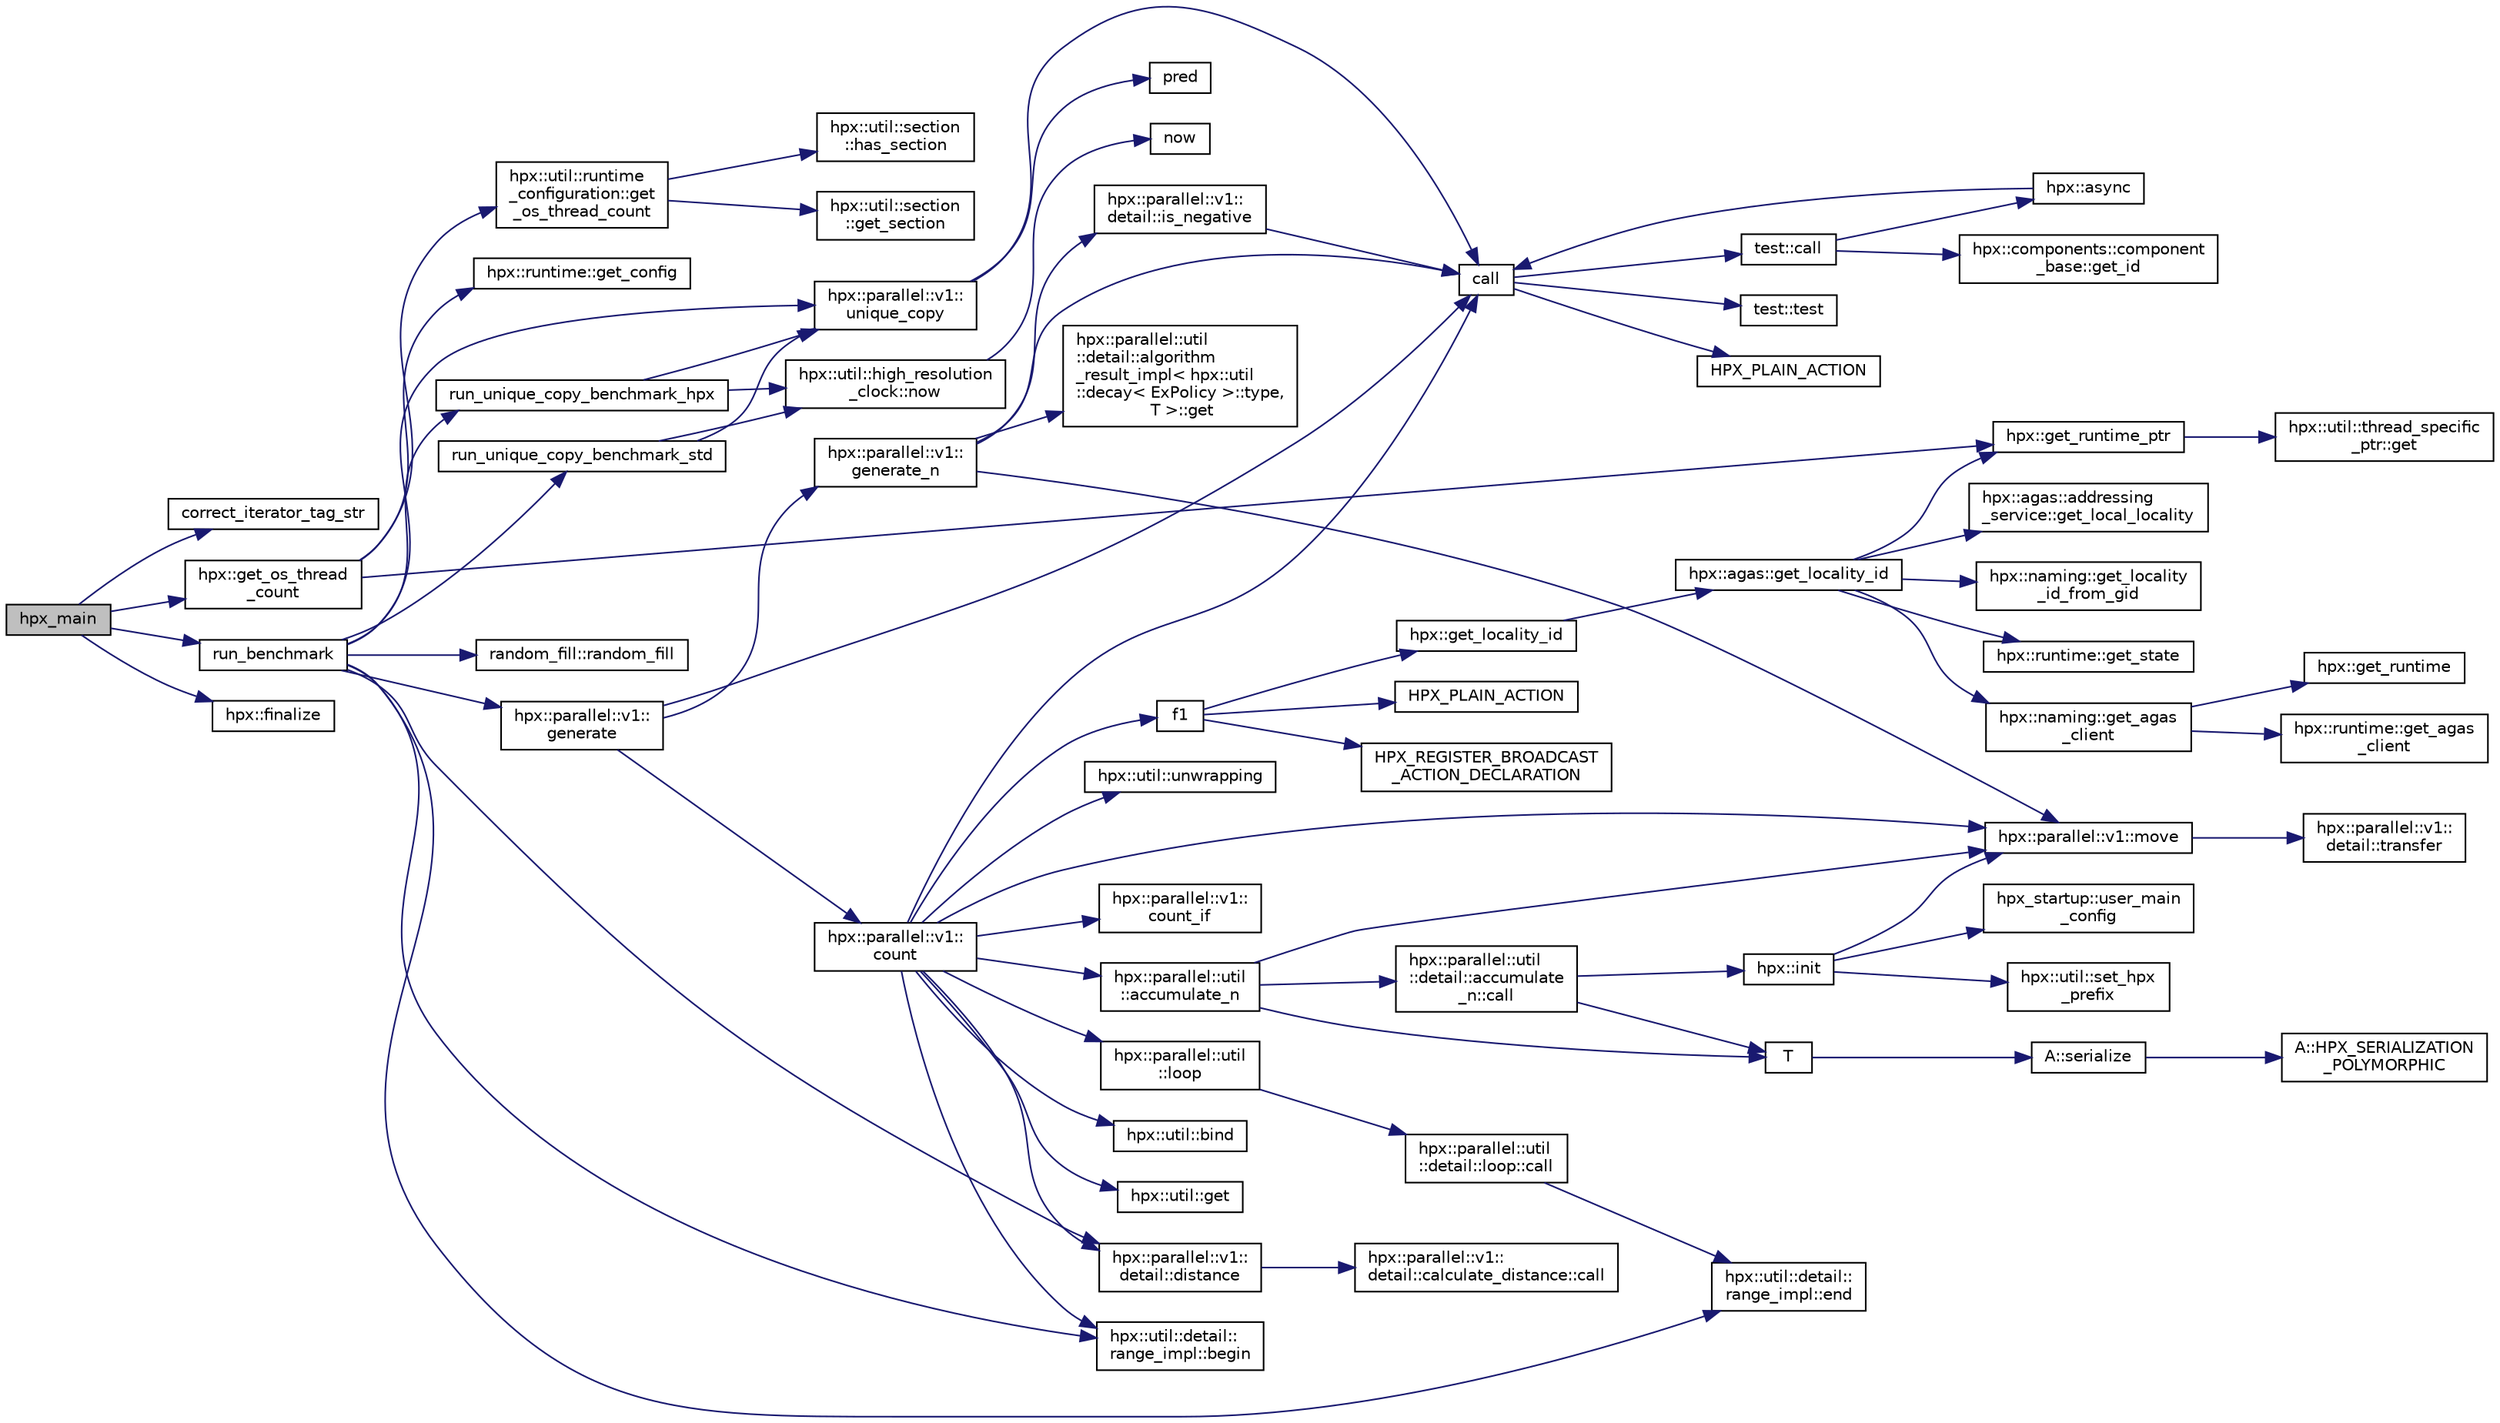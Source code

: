digraph "hpx_main"
{
  edge [fontname="Helvetica",fontsize="10",labelfontname="Helvetica",labelfontsize="10"];
  node [fontname="Helvetica",fontsize="10",shape=record];
  rankdir="LR";
  Node3 [label="hpx_main",height=0.2,width=0.4,color="black", fillcolor="grey75", style="filled", fontcolor="black"];
  Node3 -> Node4 [color="midnightblue",fontsize="10",style="solid",fontname="Helvetica"];
  Node4 [label="correct_iterator_tag_str",height=0.2,width=0.4,color="black", fillcolor="white", style="filled",URL="$d9/d53/benchmark__unique__copy_8cpp.html#adbde1be4f927510c7e0dd742aab8c7d1"];
  Node3 -> Node5 [color="midnightblue",fontsize="10",style="solid",fontname="Helvetica"];
  Node5 [label="hpx::get_os_thread\l_count",height=0.2,width=0.4,color="black", fillcolor="white", style="filled",URL="$d8/d83/namespacehpx.html#a7899ab2136e9b3ba674caf70aa659a59",tooltip="Return the number of OS-threads running in the runtime instance the current HPX-thread is associated ..."];
  Node5 -> Node6 [color="midnightblue",fontsize="10",style="solid",fontname="Helvetica"];
  Node6 [label="hpx::get_runtime_ptr",height=0.2,width=0.4,color="black", fillcolor="white", style="filled",URL="$d8/d83/namespacehpx.html#af29daf2bb3e01b4d6495a1742b6cce64"];
  Node6 -> Node7 [color="midnightblue",fontsize="10",style="solid",fontname="Helvetica"];
  Node7 [label="hpx::util::thread_specific\l_ptr::get",height=0.2,width=0.4,color="black", fillcolor="white", style="filled",URL="$d4/d4c/structhpx_1_1util_1_1thread__specific__ptr.html#a3b27d8520710478aa41d1f74206bdba9"];
  Node5 -> Node8 [color="midnightblue",fontsize="10",style="solid",fontname="Helvetica"];
  Node8 [label="hpx::runtime::get_config",height=0.2,width=0.4,color="black", fillcolor="white", style="filled",URL="$d0/d7b/classhpx_1_1runtime.html#a0bfe0241e54b1fe1dd4ec181d944de43",tooltip="access configuration information "];
  Node5 -> Node9 [color="midnightblue",fontsize="10",style="solid",fontname="Helvetica"];
  Node9 [label="hpx::util::runtime\l_configuration::get\l_os_thread_count",height=0.2,width=0.4,color="black", fillcolor="white", style="filled",URL="$d8/d70/classhpx_1_1util_1_1runtime__configuration.html#adfdef6ebaabc69741dde50ac4d6fd6a9"];
  Node9 -> Node10 [color="midnightblue",fontsize="10",style="solid",fontname="Helvetica"];
  Node10 [label="hpx::util::section\l::has_section",height=0.2,width=0.4,color="black", fillcolor="white", style="filled",URL="$dd/de4/classhpx_1_1util_1_1section.html#a2ef0091925e5c2e3fda235bff644cdb4"];
  Node9 -> Node11 [color="midnightblue",fontsize="10",style="solid",fontname="Helvetica"];
  Node11 [label="hpx::util::section\l::get_section",height=0.2,width=0.4,color="black", fillcolor="white", style="filled",URL="$dd/de4/classhpx_1_1util_1_1section.html#a3506cc01fb5453b2176f4747352c5517"];
  Node3 -> Node12 [color="midnightblue",fontsize="10",style="solid",fontname="Helvetica"];
  Node12 [label="run_benchmark",height=0.2,width=0.4,color="black", fillcolor="white", style="filled",URL="$d9/d53/benchmark__unique__copy_8cpp.html#a8a407c44bd918179459c618a5e2f01b3"];
  Node12 -> Node13 [color="midnightblue",fontsize="10",style="solid",fontname="Helvetica"];
  Node13 [label="hpx::util::detail::\lrange_impl::begin",height=0.2,width=0.4,color="black", fillcolor="white", style="filled",URL="$d4/d4a/namespacehpx_1_1util_1_1detail_1_1range__impl.html#a31e165df2b865cdd961f35ce938db41a"];
  Node12 -> Node14 [color="midnightblue",fontsize="10",style="solid",fontname="Helvetica"];
  Node14 [label="hpx::util::detail::\lrange_impl::end",height=0.2,width=0.4,color="black", fillcolor="white", style="filled",URL="$d4/d4a/namespacehpx_1_1util_1_1detail_1_1range__impl.html#afb2ea48b0902f52ee4d8b764807b4316"];
  Node12 -> Node15 [color="midnightblue",fontsize="10",style="solid",fontname="Helvetica"];
  Node15 [label="hpx::parallel::v1::\lgenerate",height=0.2,width=0.4,color="black", fillcolor="white", style="filled",URL="$db/db9/namespacehpx_1_1parallel_1_1v1.html#a1f74f2be2954d6fbd8278df5fedb946a"];
  Node15 -> Node16 [color="midnightblue",fontsize="10",style="solid",fontname="Helvetica"];
  Node16 [label="hpx::parallel::v1::\lgenerate_n",height=0.2,width=0.4,color="black", fillcolor="white", style="filled",URL="$db/db9/namespacehpx_1_1parallel_1_1v1.html#a9fd6a170d9742750007e88805764ec8a"];
  Node16 -> Node17 [color="midnightblue",fontsize="10",style="solid",fontname="Helvetica"];
  Node17 [label="hpx::parallel::v1::\ldetail::is_negative",height=0.2,width=0.4,color="black", fillcolor="white", style="filled",URL="$d2/ddd/namespacehpx_1_1parallel_1_1v1_1_1detail.html#adf2e40fc4b20ad0fd442ee3118a4d527"];
  Node17 -> Node18 [color="midnightblue",fontsize="10",style="solid",fontname="Helvetica"];
  Node18 [label="call",height=0.2,width=0.4,color="black", fillcolor="white", style="filled",URL="$d2/d67/promise__1620_8cpp.html#a58357f0b82bc761e1d0b9091ed563a70"];
  Node18 -> Node19 [color="midnightblue",fontsize="10",style="solid",fontname="Helvetica"];
  Node19 [label="test::test",height=0.2,width=0.4,color="black", fillcolor="white", style="filled",URL="$d8/d89/structtest.html#ab42d5ece712d716b04cb3f686f297a26"];
  Node18 -> Node20 [color="midnightblue",fontsize="10",style="solid",fontname="Helvetica"];
  Node20 [label="HPX_PLAIN_ACTION",height=0.2,width=0.4,color="black", fillcolor="white", style="filled",URL="$d2/d67/promise__1620_8cpp.html#ab96aab827a4b1fcaf66cfe0ba83fef23"];
  Node18 -> Node21 [color="midnightblue",fontsize="10",style="solid",fontname="Helvetica"];
  Node21 [label="test::call",height=0.2,width=0.4,color="black", fillcolor="white", style="filled",URL="$d8/d89/structtest.html#aeb29e7ed6518b9426ccf1344c52620ae"];
  Node21 -> Node22 [color="midnightblue",fontsize="10",style="solid",fontname="Helvetica"];
  Node22 [label="hpx::async",height=0.2,width=0.4,color="black", fillcolor="white", style="filled",URL="$d8/d83/namespacehpx.html#acb7d8e37b73b823956ce144f9a57eaa4"];
  Node22 -> Node18 [color="midnightblue",fontsize="10",style="solid",fontname="Helvetica"];
  Node21 -> Node23 [color="midnightblue",fontsize="10",style="solid",fontname="Helvetica"];
  Node23 [label="hpx::components::component\l_base::get_id",height=0.2,width=0.4,color="black", fillcolor="white", style="filled",URL="$d2/de6/classhpx_1_1components_1_1component__base.html#a4c8fd93514039bdf01c48d66d82b19cd"];
  Node16 -> Node24 [color="midnightblue",fontsize="10",style="solid",fontname="Helvetica"];
  Node24 [label="hpx::parallel::util\l::detail::algorithm\l_result_impl\< hpx::util\l::decay\< ExPolicy \>::type,\l T \>::get",height=0.2,width=0.4,color="black", fillcolor="white", style="filled",URL="$d2/d42/structhpx_1_1parallel_1_1util_1_1detail_1_1algorithm__result__impl.html#ab5b051e8ec74eff5e0e62fd63f5d377e"];
  Node16 -> Node25 [color="midnightblue",fontsize="10",style="solid",fontname="Helvetica"];
  Node25 [label="hpx::parallel::v1::move",height=0.2,width=0.4,color="black", fillcolor="white", style="filled",URL="$db/db9/namespacehpx_1_1parallel_1_1v1.html#aa7c4ede081ce786c9d1eb1adff495cfc"];
  Node25 -> Node26 [color="midnightblue",fontsize="10",style="solid",fontname="Helvetica"];
  Node26 [label="hpx::parallel::v1::\ldetail::transfer",height=0.2,width=0.4,color="black", fillcolor="white", style="filled",URL="$d2/ddd/namespacehpx_1_1parallel_1_1v1_1_1detail.html#ab1b56a05e1885ca7cc7ffa1804dd2f3c"];
  Node16 -> Node18 [color="midnightblue",fontsize="10",style="solid",fontname="Helvetica"];
  Node15 -> Node27 [color="midnightblue",fontsize="10",style="solid",fontname="Helvetica"];
  Node27 [label="hpx::parallel::v1::\lcount",height=0.2,width=0.4,color="black", fillcolor="white", style="filled",URL="$db/db9/namespacehpx_1_1parallel_1_1v1.html#a19d058114a2bd44801aab4176b188e23"];
  Node27 -> Node28 [color="midnightblue",fontsize="10",style="solid",fontname="Helvetica"];
  Node28 [label="hpx::parallel::v1::\lcount_if",height=0.2,width=0.4,color="black", fillcolor="white", style="filled",URL="$db/db9/namespacehpx_1_1parallel_1_1v1.html#ad836ff017ec208c2d6388a9b47b05ce0"];
  Node27 -> Node29 [color="midnightblue",fontsize="10",style="solid",fontname="Helvetica"];
  Node29 [label="f1",height=0.2,width=0.4,color="black", fillcolor="white", style="filled",URL="$d8/d8b/broadcast_8cpp.html#a1751fbd41f2529b84514a9dbd767959a"];
  Node29 -> Node30 [color="midnightblue",fontsize="10",style="solid",fontname="Helvetica"];
  Node30 [label="hpx::get_locality_id",height=0.2,width=0.4,color="black", fillcolor="white", style="filled",URL="$d8/d83/namespacehpx.html#a158d7c54a657bb364c1704033010697b",tooltip="Return the number of the locality this function is being called from. "];
  Node30 -> Node31 [color="midnightblue",fontsize="10",style="solid",fontname="Helvetica"];
  Node31 [label="hpx::agas::get_locality_id",height=0.2,width=0.4,color="black", fillcolor="white", style="filled",URL="$dc/d54/namespacehpx_1_1agas.html#a491cc2ddecdf0f1a9129900caa6a4d3e"];
  Node31 -> Node6 [color="midnightblue",fontsize="10",style="solid",fontname="Helvetica"];
  Node31 -> Node32 [color="midnightblue",fontsize="10",style="solid",fontname="Helvetica"];
  Node32 [label="hpx::runtime::get_state",height=0.2,width=0.4,color="black", fillcolor="white", style="filled",URL="$d0/d7b/classhpx_1_1runtime.html#ab405f80e060dac95d624520f38b0524c"];
  Node31 -> Node33 [color="midnightblue",fontsize="10",style="solid",fontname="Helvetica"];
  Node33 [label="hpx::naming::get_agas\l_client",height=0.2,width=0.4,color="black", fillcolor="white", style="filled",URL="$d4/dc9/namespacehpx_1_1naming.html#a0408fffd5d34b620712a801b0ae3b032"];
  Node33 -> Node34 [color="midnightblue",fontsize="10",style="solid",fontname="Helvetica"];
  Node34 [label="hpx::get_runtime",height=0.2,width=0.4,color="black", fillcolor="white", style="filled",URL="$d8/d83/namespacehpx.html#aef902cc6c7dd3b9fbadf34d1e850a070"];
  Node33 -> Node35 [color="midnightblue",fontsize="10",style="solid",fontname="Helvetica"];
  Node35 [label="hpx::runtime::get_agas\l_client",height=0.2,width=0.4,color="black", fillcolor="white", style="filled",URL="$d0/d7b/classhpx_1_1runtime.html#aeb5dddd30d6b9861669af8ad44d1a96a"];
  Node31 -> Node36 [color="midnightblue",fontsize="10",style="solid",fontname="Helvetica"];
  Node36 [label="hpx::agas::addressing\l_service::get_local_locality",height=0.2,width=0.4,color="black", fillcolor="white", style="filled",URL="$db/d58/structhpx_1_1agas_1_1addressing__service.html#ab52c19a37c2a7a006c6c15f90ad0539c"];
  Node31 -> Node37 [color="midnightblue",fontsize="10",style="solid",fontname="Helvetica"];
  Node37 [label="hpx::naming::get_locality\l_id_from_gid",height=0.2,width=0.4,color="black", fillcolor="white", style="filled",URL="$d4/dc9/namespacehpx_1_1naming.html#a7fd43037784560bd04fda9b49e33529f"];
  Node29 -> Node38 [color="midnightblue",fontsize="10",style="solid",fontname="Helvetica"];
  Node38 [label="HPX_PLAIN_ACTION",height=0.2,width=0.4,color="black", fillcolor="white", style="filled",URL="$d8/d8b/broadcast_8cpp.html#a19685a0394ce6a99351f7a679f6eeefc"];
  Node29 -> Node39 [color="midnightblue",fontsize="10",style="solid",fontname="Helvetica"];
  Node39 [label="HPX_REGISTER_BROADCAST\l_ACTION_DECLARATION",height=0.2,width=0.4,color="black", fillcolor="white", style="filled",URL="$d7/d38/addressing__service_8cpp.html#a573d764d9cb34eec46a4bdffcf07875f"];
  Node27 -> Node40 [color="midnightblue",fontsize="10",style="solid",fontname="Helvetica"];
  Node40 [label="hpx::parallel::util\l::loop",height=0.2,width=0.4,color="black", fillcolor="white", style="filled",URL="$df/dc6/namespacehpx_1_1parallel_1_1util.html#a3f434e00f42929aac85debb8c5782213"];
  Node40 -> Node41 [color="midnightblue",fontsize="10",style="solid",fontname="Helvetica"];
  Node41 [label="hpx::parallel::util\l::detail::loop::call",height=0.2,width=0.4,color="black", fillcolor="white", style="filled",URL="$da/d06/structhpx_1_1parallel_1_1util_1_1detail_1_1loop.html#a5c5e8dbda782f09cdb7bc2509e3bf09e"];
  Node41 -> Node14 [color="midnightblue",fontsize="10",style="solid",fontname="Helvetica"];
  Node27 -> Node42 [color="midnightblue",fontsize="10",style="solid",fontname="Helvetica"];
  Node42 [label="hpx::util::bind",height=0.2,width=0.4,color="black", fillcolor="white", style="filled",URL="$df/dad/namespacehpx_1_1util.html#ad844caedf82a0173d6909d910c3e48c6"];
  Node27 -> Node25 [color="midnightblue",fontsize="10",style="solid",fontname="Helvetica"];
  Node27 -> Node43 [color="midnightblue",fontsize="10",style="solid",fontname="Helvetica"];
  Node43 [label="hpx::util::get",height=0.2,width=0.4,color="black", fillcolor="white", style="filled",URL="$df/dad/namespacehpx_1_1util.html#a5cbd3c41f03f4d4acaedaa4777e3cc02"];
  Node27 -> Node18 [color="midnightblue",fontsize="10",style="solid",fontname="Helvetica"];
  Node27 -> Node44 [color="midnightblue",fontsize="10",style="solid",fontname="Helvetica"];
  Node44 [label="hpx::parallel::v1::\ldetail::distance",height=0.2,width=0.4,color="black", fillcolor="white", style="filled",URL="$d2/ddd/namespacehpx_1_1parallel_1_1v1_1_1detail.html#a6bea3c6a5f470cad11f27ee6bab4a33f"];
  Node44 -> Node45 [color="midnightblue",fontsize="10",style="solid",fontname="Helvetica"];
  Node45 [label="hpx::parallel::v1::\ldetail::calculate_distance::call",height=0.2,width=0.4,color="black", fillcolor="white", style="filled",URL="$db/dfa/structhpx_1_1parallel_1_1v1_1_1detail_1_1calculate__distance.html#a950a6627830a7d019ac0e734b0a447bf"];
  Node27 -> Node46 [color="midnightblue",fontsize="10",style="solid",fontname="Helvetica"];
  Node46 [label="hpx::util::unwrapping",height=0.2,width=0.4,color="black", fillcolor="white", style="filled",URL="$df/dad/namespacehpx_1_1util.html#a7529d9ac687684c33403cdd1f9cef8e4"];
  Node27 -> Node47 [color="midnightblue",fontsize="10",style="solid",fontname="Helvetica"];
  Node47 [label="hpx::parallel::util\l::accumulate_n",height=0.2,width=0.4,color="black", fillcolor="white", style="filled",URL="$df/dc6/namespacehpx_1_1parallel_1_1util.html#af19f9a2722f97c2247ea5d0dbb5e2d25"];
  Node47 -> Node48 [color="midnightblue",fontsize="10",style="solid",fontname="Helvetica"];
  Node48 [label="hpx::parallel::util\l::detail::accumulate\l_n::call",height=0.2,width=0.4,color="black", fillcolor="white", style="filled",URL="$d8/d3b/structhpx_1_1parallel_1_1util_1_1detail_1_1accumulate__n.html#a765aceb8ab313fc92f7c4aaf70ccca8f"];
  Node48 -> Node49 [color="midnightblue",fontsize="10",style="solid",fontname="Helvetica"];
  Node49 [label="hpx::init",height=0.2,width=0.4,color="black", fillcolor="white", style="filled",URL="$d8/d83/namespacehpx.html#a3c694ea960b47c56b33351ba16e3d76b",tooltip="Main entry point for launching the HPX runtime system. "];
  Node49 -> Node50 [color="midnightblue",fontsize="10",style="solid",fontname="Helvetica"];
  Node50 [label="hpx::util::set_hpx\l_prefix",height=0.2,width=0.4,color="black", fillcolor="white", style="filled",URL="$df/dad/namespacehpx_1_1util.html#ae40a23c1ba0a48d9304dcf717a95793e"];
  Node49 -> Node51 [color="midnightblue",fontsize="10",style="solid",fontname="Helvetica"];
  Node51 [label="hpx_startup::user_main\l_config",height=0.2,width=0.4,color="black", fillcolor="white", style="filled",URL="$d3/dd2/namespacehpx__startup.html#aaac571d88bd3912a4225a23eb3261637"];
  Node49 -> Node25 [color="midnightblue",fontsize="10",style="solid",fontname="Helvetica"];
  Node48 -> Node52 [color="midnightblue",fontsize="10",style="solid",fontname="Helvetica"];
  Node52 [label="T",height=0.2,width=0.4,color="black", fillcolor="white", style="filled",URL="$db/d33/polymorphic__semiintrusive__template_8cpp.html#ad187658f9cb91c1312b39ae7e896f1ea"];
  Node52 -> Node53 [color="midnightblue",fontsize="10",style="solid",fontname="Helvetica"];
  Node53 [label="A::serialize",height=0.2,width=0.4,color="black", fillcolor="white", style="filled",URL="$d7/da0/struct_a.html#a5f5c287cf471e274ed9dda0da1592212"];
  Node53 -> Node54 [color="midnightblue",fontsize="10",style="solid",fontname="Helvetica"];
  Node54 [label="A::HPX_SERIALIZATION\l_POLYMORPHIC",height=0.2,width=0.4,color="black", fillcolor="white", style="filled",URL="$d7/da0/struct_a.html#ada978cc156cebbafddb1f3aa4c01918c"];
  Node47 -> Node25 [color="midnightblue",fontsize="10",style="solid",fontname="Helvetica"];
  Node47 -> Node52 [color="midnightblue",fontsize="10",style="solid",fontname="Helvetica"];
  Node27 -> Node13 [color="midnightblue",fontsize="10",style="solid",fontname="Helvetica"];
  Node15 -> Node18 [color="midnightblue",fontsize="10",style="solid",fontname="Helvetica"];
  Node12 -> Node55 [color="midnightblue",fontsize="10",style="solid",fontname="Helvetica"];
  Node55 [label="random_fill::random_fill",height=0.2,width=0.4,color="black", fillcolor="white", style="filled",URL="$d5/df7/structrandom__fill.html#ac318553bc4bdaa076e4b4cd21ff248b6"];
  Node12 -> Node44 [color="midnightblue",fontsize="10",style="solid",fontname="Helvetica"];
  Node12 -> Node56 [color="midnightblue",fontsize="10",style="solid",fontname="Helvetica"];
  Node56 [label="hpx::parallel::v1::\lunique_copy",height=0.2,width=0.4,color="black", fillcolor="white", style="filled",URL="$db/db9/namespacehpx_1_1parallel_1_1v1.html#a5add8dcef59fc0c35d33ed325756a041"];
  Node56 -> Node18 [color="midnightblue",fontsize="10",style="solid",fontname="Helvetica"];
  Node56 -> Node57 [color="midnightblue",fontsize="10",style="solid",fontname="Helvetica"];
  Node57 [label="pred",height=0.2,width=0.4,color="black", fillcolor="white", style="filled",URL="$dc/d8b/cxx11__std__thread_8cpp.html#a31ff3168522b47b050989c5e07dd8408"];
  Node12 -> Node58 [color="midnightblue",fontsize="10",style="solid",fontname="Helvetica"];
  Node58 [label="run_unique_copy_benchmark_std",height=0.2,width=0.4,color="black", fillcolor="white", style="filled",URL="$d9/d53/benchmark__unique__copy_8cpp.html#a04e5eab4bde5de0971c6fd2d5680b593"];
  Node58 -> Node59 [color="midnightblue",fontsize="10",style="solid",fontname="Helvetica"];
  Node59 [label="hpx::util::high_resolution\l_clock::now",height=0.2,width=0.4,color="black", fillcolor="white", style="filled",URL="$dd/d16/structhpx_1_1util_1_1high__resolution__clock.html#aaf1ff59c3ef8d3b70696fadb0a55842c"];
  Node59 -> Node60 [color="midnightblue",fontsize="10",style="solid",fontname="Helvetica"];
  Node60 [label="now",height=0.2,width=0.4,color="black", fillcolor="white", style="filled",URL="$de/db3/1d__stencil__1__omp_8cpp.html#a89e9667753dccfac455bd37a7a3a7b16"];
  Node58 -> Node56 [color="midnightblue",fontsize="10",style="solid",fontname="Helvetica"];
  Node12 -> Node61 [color="midnightblue",fontsize="10",style="solid",fontname="Helvetica"];
  Node61 [label="run_unique_copy_benchmark_hpx",height=0.2,width=0.4,color="black", fillcolor="white", style="filled",URL="$d9/d53/benchmark__unique__copy_8cpp.html#a98d2e40523a689d806d5f8ca5d1fc9be"];
  Node61 -> Node59 [color="midnightblue",fontsize="10",style="solid",fontname="Helvetica"];
  Node61 -> Node56 [color="midnightblue",fontsize="10",style="solid",fontname="Helvetica"];
  Node3 -> Node62 [color="midnightblue",fontsize="10",style="solid",fontname="Helvetica"];
  Node62 [label="hpx::finalize",height=0.2,width=0.4,color="black", fillcolor="white", style="filled",URL="$d8/d83/namespacehpx.html#a8f5d18e423b3ad43e343d1571acd5f64",tooltip="Main function to gracefully terminate the HPX runtime system. "];
}
